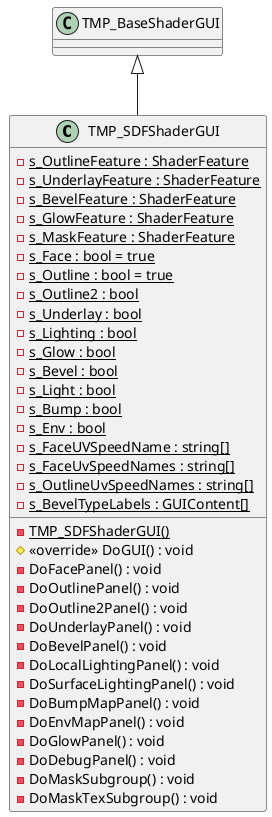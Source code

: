 @startuml
class TMP_SDFShaderGUI {
    {static} - s_OutlineFeature : ShaderFeature
    {static} - s_UnderlayFeature : ShaderFeature
    {static} - s_BevelFeature : ShaderFeature
    {static} - s_GlowFeature : ShaderFeature
    {static} - s_MaskFeature : ShaderFeature
    {static} - s_Face : bool = true
    {static} - s_Outline : bool = true
    {static} - s_Outline2 : bool
    {static} - s_Underlay : bool
    {static} - s_Lighting : bool
    {static} - s_Glow : bool
    {static} - s_Bevel : bool
    {static} - s_Light : bool
    {static} - s_Bump : bool
    {static} - s_Env : bool
    {static} - s_FaceUVSpeedName : string[]
    {static} - s_FaceUvSpeedNames : string[]
    {static} - s_OutlineUvSpeedNames : string[]
    {static} - TMP_SDFShaderGUI()
    # <<override>> DoGUI() : void
    - DoFacePanel() : void
    - DoOutlinePanel() : void
    - DoOutline2Panel() : void
    - DoUnderlayPanel() : void
    {static} - s_BevelTypeLabels : GUIContent[]
    - DoBevelPanel() : void
    - DoLocalLightingPanel() : void
    - DoSurfaceLightingPanel() : void
    - DoBumpMapPanel() : void
    - DoEnvMapPanel() : void
    - DoGlowPanel() : void
    - DoDebugPanel() : void
    - DoMaskSubgroup() : void
    - DoMaskTexSubgroup() : void
}
TMP_BaseShaderGUI <|-- TMP_SDFShaderGUI
@enduml
